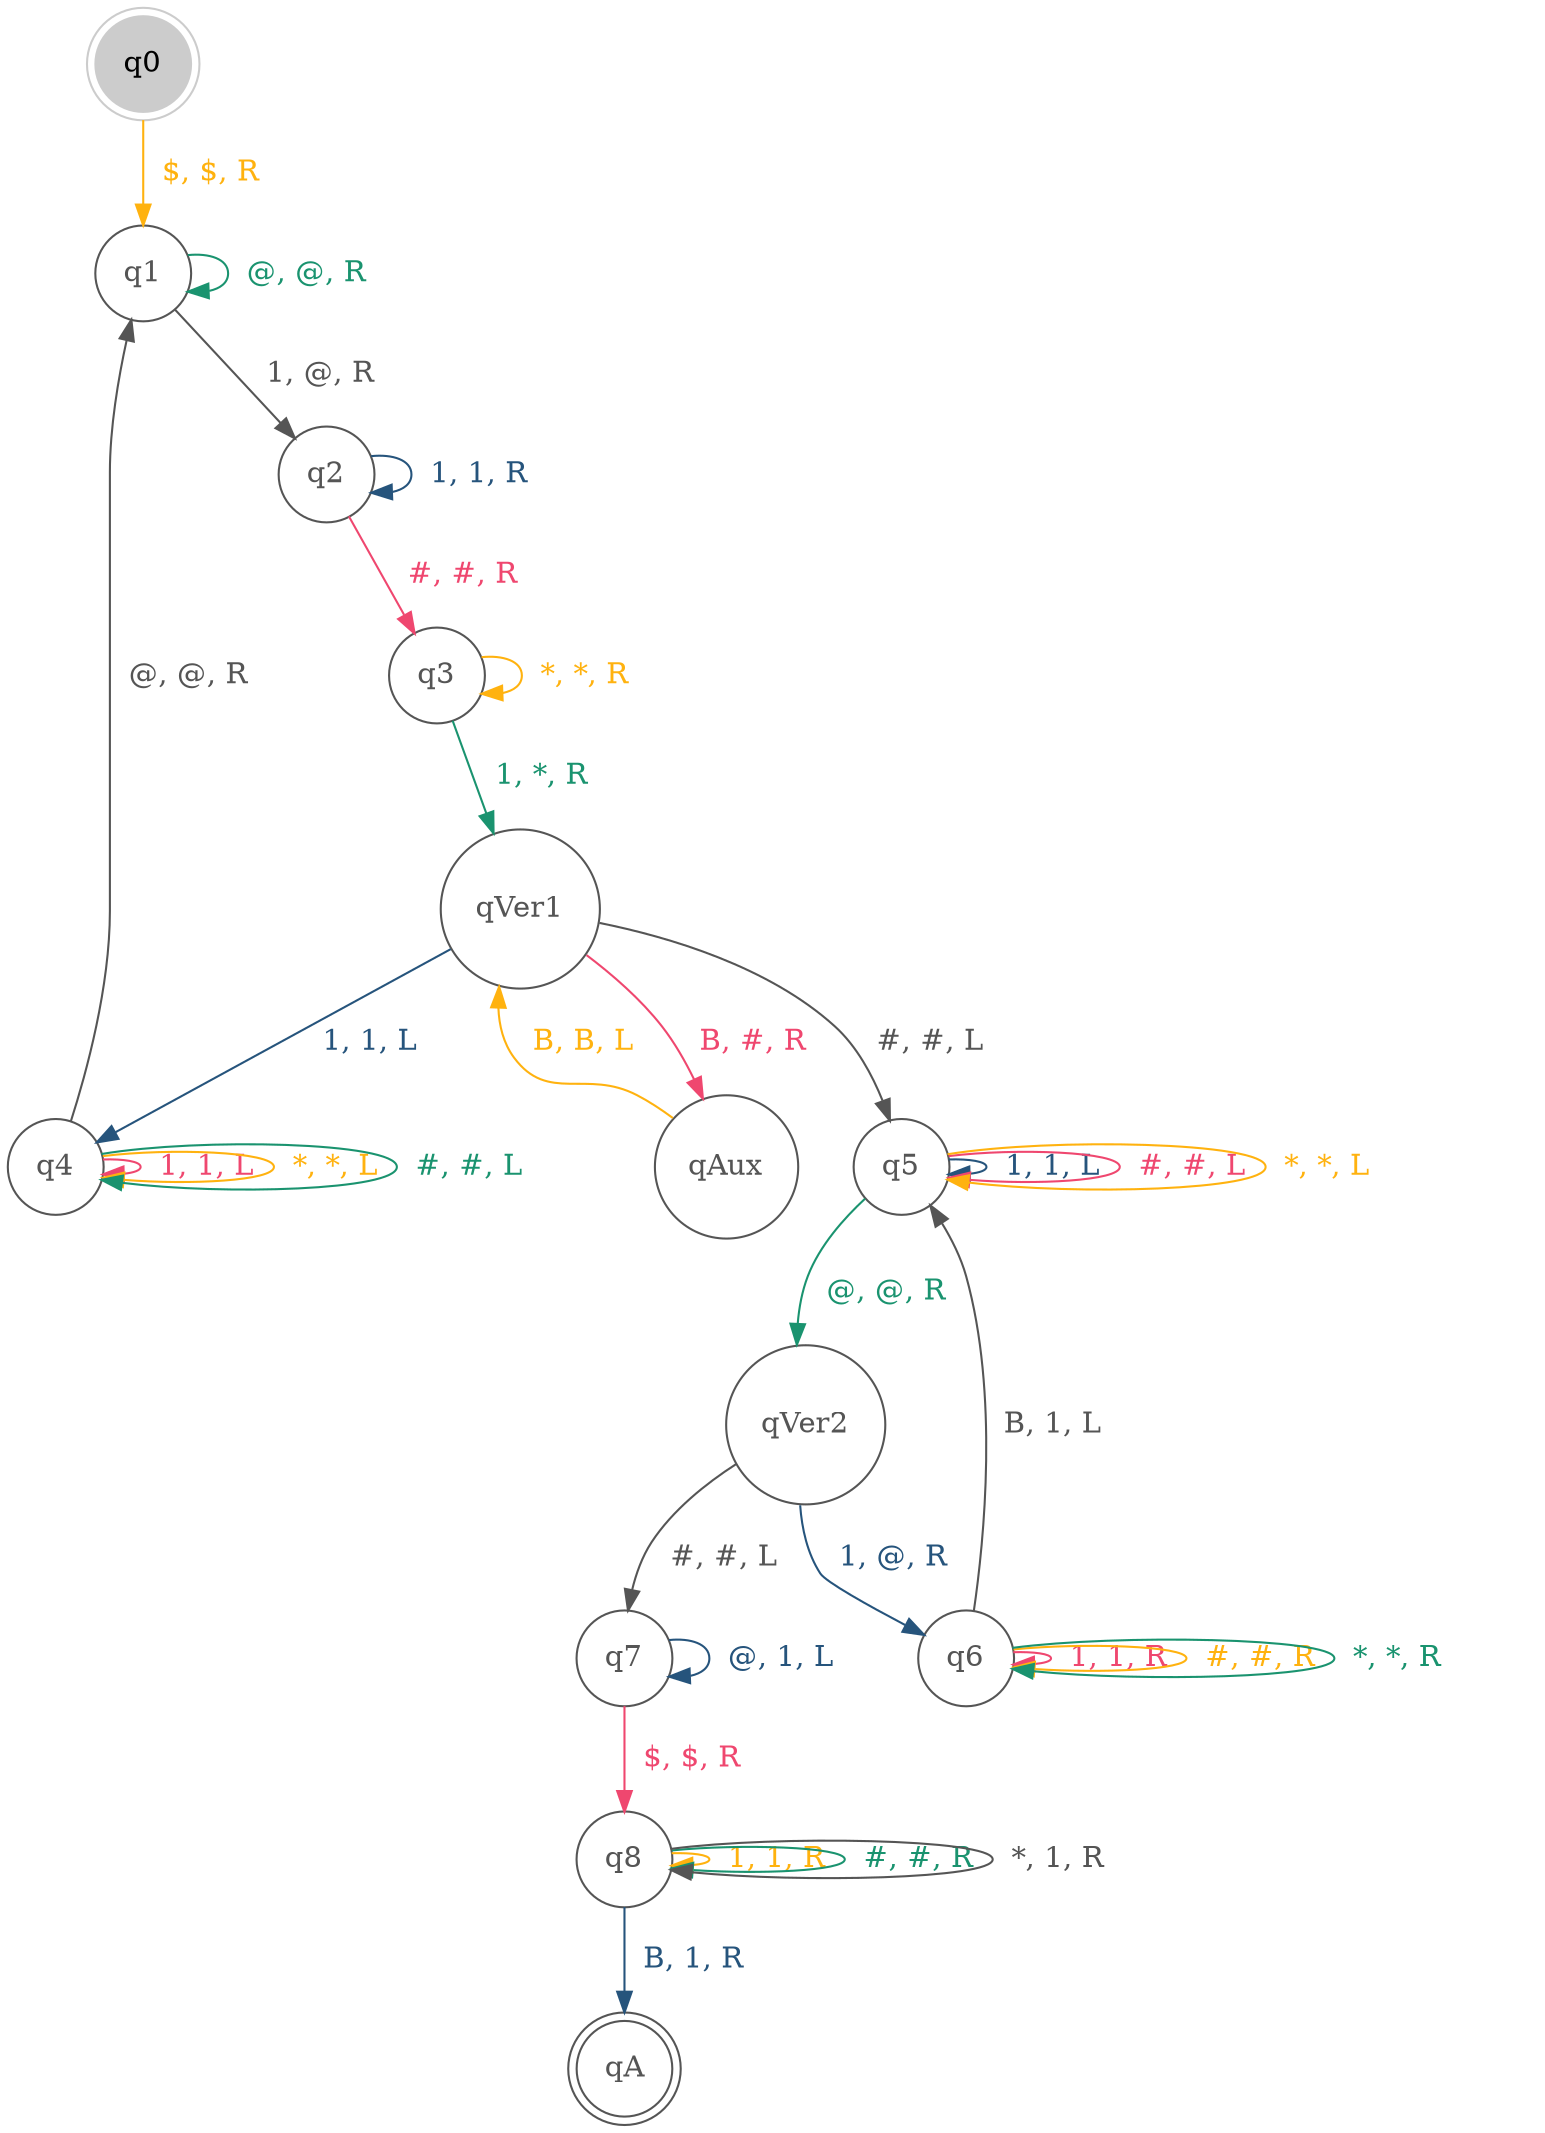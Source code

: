 digraph turing_machine {
  "q0" [shape=doublecircle,style=filled,color="#cccccc"]
  "qA" [shape=doublecircle,color="#555555",fontcolor="#555555"]
  node [shape=circle,color="#555555",fontcolor="#555555"];
  "q0" -> "q1" [ label = "  $, $, R  ", color="#FFB20F", fontcolor="#FFB20F"]
  "q1" -> "q1" [ label = "  @, @, R  ", color="#1A936F", fontcolor="#1A936F"]
  "q1" -> "q2" [ label = "  1, @, R  ", color="#555555", fontcolor="#555555"]
  "q2" -> "q2" [ label = "  1, 1, R  ", color="#26547C", fontcolor="#26547C"]
  "q2" -> "q3" [ label = "  #, #, R  ", color="#EF476F", fontcolor="#EF476F"]
  "q3" -> "q3" [ label = "  *, *, R  ", color="#FFB20F", fontcolor="#FFB20F"]
  "q3" -> "qVer1" [ label = "  1, *, R  ", color="#1A936F", fontcolor="#1A936F"]
  "qVer1" -> "q5" [ label = "  #, #, L  ", color="#555555", fontcolor="#555555"]
  "qVer1" -> "q4" [ label = "  1, 1, L  ", color="#26547C", fontcolor="#26547C"]
  "q4" -> "q4" [ label = "  1, 1, L  ", color="#EF476F", fontcolor="#EF476F"]
  "q4" -> "q4" [ label = "  *, *, L  ", color="#FFB20F", fontcolor="#FFB20F"]
  "q4" -> "q4" [ label = "  #, #, L  ", color="#1A936F", fontcolor="#1A936F"]
  "q4" -> "q1" [ label = "  @, @, R  ", color="#555555", fontcolor="#555555"]
  "q5" -> "q5" [ label = "  1, 1, L  ", color="#26547C", fontcolor="#26547C"]
  "q5" -> "q5" [ label = "  #, #, L  ", color="#EF476F", fontcolor="#EF476F"]
  "q5" -> "q5" [ label = "  *, *, L  ", color="#FFB20F", fontcolor="#FFB20F"]
  "q5" -> "qVer2" [ label = "  @, @, R  ", color="#1A936F", fontcolor="#1A936F"]
  "qVer2" -> "q7" [ label = "  #, #, L  ", color="#555555", fontcolor="#555555"]
  "qVer2" -> "q6" [ label = "  1, @, R  ", color="#26547C", fontcolor="#26547C"]
  "q6" -> "q6" [ label = "  1, 1, R  ", color="#EF476F", fontcolor="#EF476F"]
  "q6" -> "q6" [ label = "  #, #, R  ", color="#FFB20F", fontcolor="#FFB20F"]
  "q6" -> "q6" [ label = "  *, *, R  ", color="#1A936F", fontcolor="#1A936F"]
  "q6" -> "q5" [ label = "  B, 1, L  ", color="#555555", fontcolor="#555555"]
  "q7" -> "q7" [ label = "  @, 1, L  ", color="#26547C", fontcolor="#26547C"]
  "q7" -> "q8" [ label = "  $, $, R  ", color="#EF476F", fontcolor="#EF476F"]
  "q8" -> "q8" [ label = "  1, 1, R  ", color="#FFB20F", fontcolor="#FFB20F"]
  "q8" -> "q8" [ label = "  #, #, R  ", color="#1A936F", fontcolor="#1A936F"]
  "q8" -> "q8" [ label = "  *, 1, R  ", color="#555555", fontcolor="#555555"]
  "q8" -> "qA" [ label = "  B, 1, R  ", color="#26547C", fontcolor="#26547C"]
  "qVer1" -> "qAux" [ label = "  B, #, R  ", color="#EF476F", fontcolor="#EF476F"]
  "qAux" -> "qVer1" [ label = "  B, B, L  ", color="#FFB20F", fontcolor="#FFB20F"]
}
